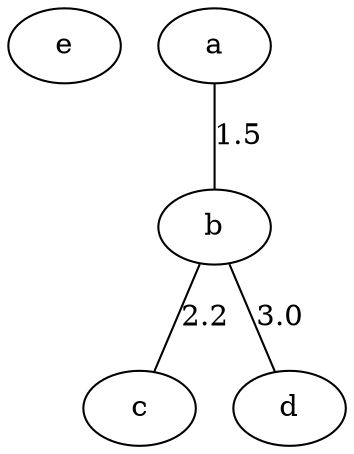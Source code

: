 graph graph_1 {
    e;
    a;
    b;
    c;
    d;
    a -- b [label="1.5"];
    b -- c [label="2.2"];
    b -- d [label="3.0"];
}
